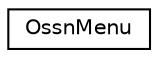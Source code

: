 digraph "Graphical Class Hierarchy"
{
  edge [fontname="Helvetica",fontsize="10",labelfontname="Helvetica",labelfontsize="10"];
  node [fontname="Helvetica",fontsize="10",shape=record];
  rankdir="LR";
  Node1 [label="OssnMenu",height=0.2,width=0.4,color="black", fillcolor="white", style="filled",URL="$class_ossn_menu.html"];
}
